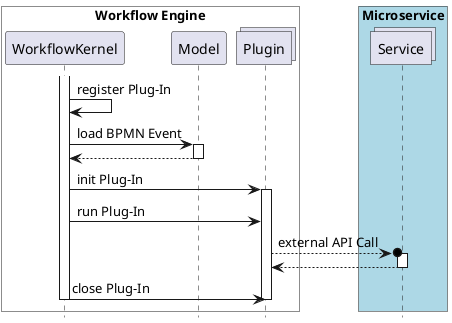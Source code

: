 @startuml

participant WorkflowKernel order 1
participant Model order 2
collections Plugin order 50
collections Service order 99

box "Workflow Engine" #White
	participant WorkflowKernel 
	participant Model
	participant Plugin

end box

box "Microservice" #LightBlue
	participant Service
end box

hide footbox

activate WorkflowKernel

WorkflowKernel -> WorkflowKernel: register Plug-In 

WorkflowKernel -> Model: load BPMN Event
activate Model
Model --> WorkflowKernel:
deactivate Model



WorkflowKernel -> Plugin: init Plug-In
activate Plugin
WorkflowKernel -> Plugin: run Plug-In

Plugin -->o Service: external API Call
activate Service
Service --> Plugin
deactivate Service

WorkflowKernel -> Plugin: close Plug-In
deactivate Plugin



deactivate WorkflowKernel

@enduml